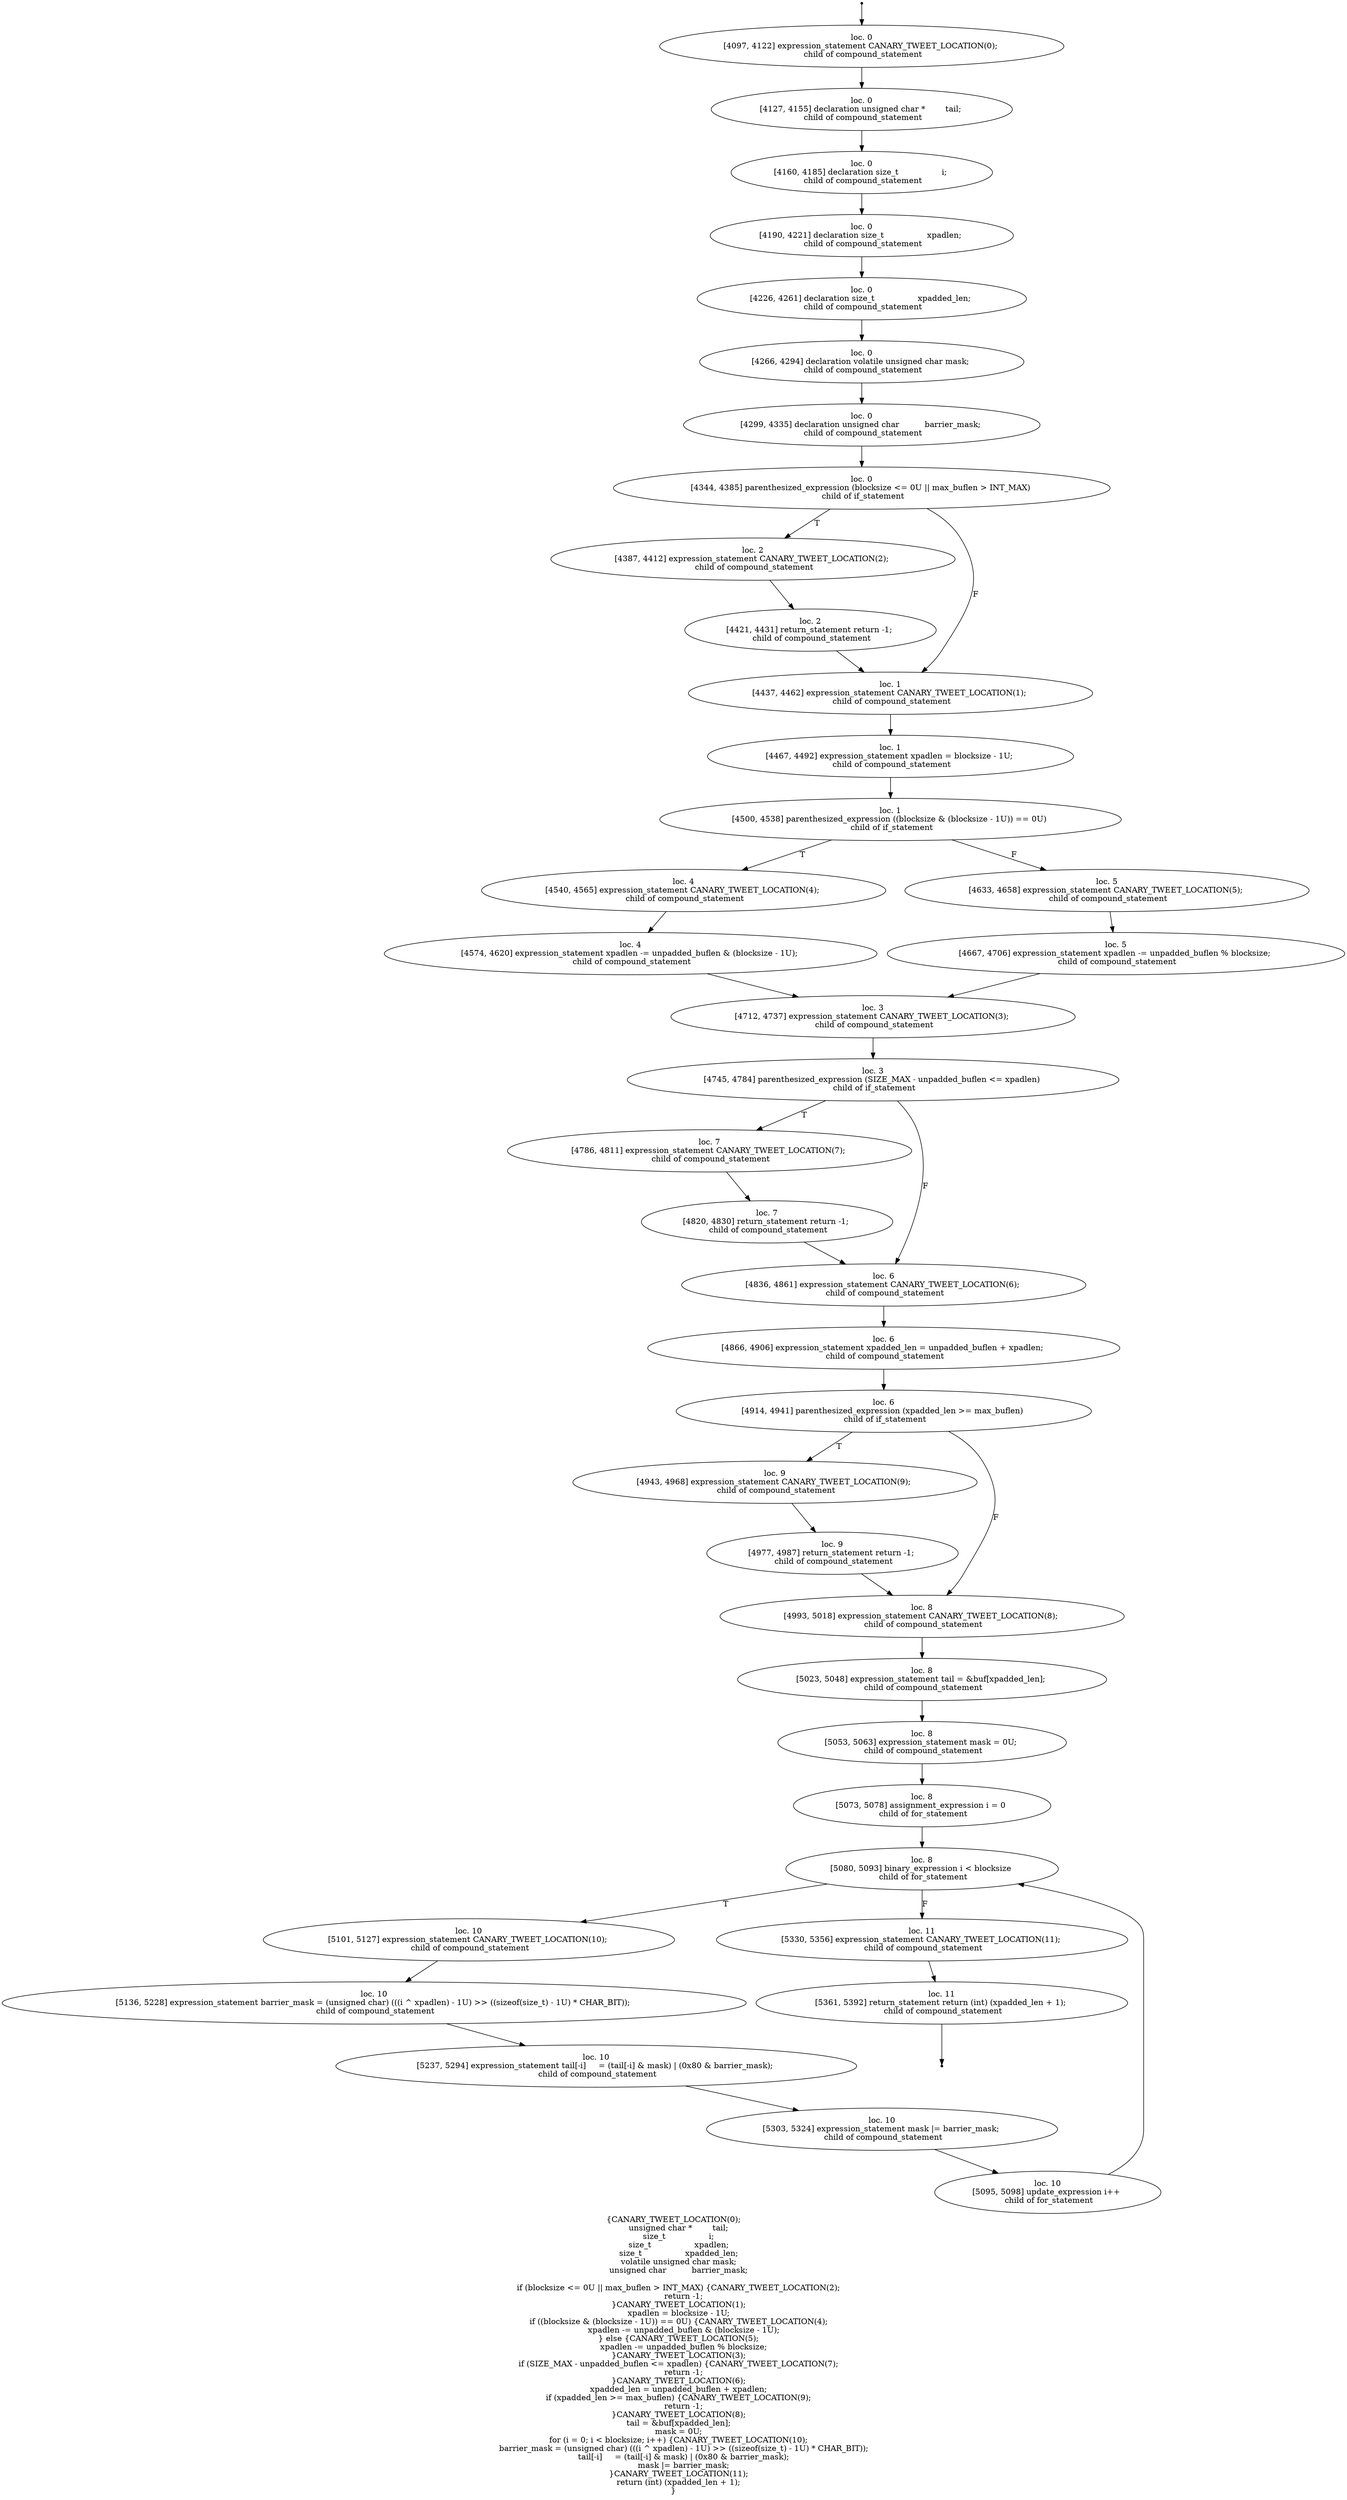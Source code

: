 digraph hydro_pad_7 {
	initial [shape=point]
	initial -> "loc. 0
[4097, 4122] expression_statement CANARY_TWEET_LOCATION(0); 
 child of compound_statement"
	final [shape=point]
	"loc. 11
[5361, 5392] return_statement return (int) (xpadded_len + 1); 
 child of compound_statement" -> final
	"loc. 0
[4097, 4122] expression_statement CANARY_TWEET_LOCATION(0); 
 child of compound_statement"
	"loc. 0
[4097, 4122] expression_statement CANARY_TWEET_LOCATION(0); 
 child of compound_statement" -> "loc. 0
[4127, 4155] declaration unsigned char *        tail; 
 child of compound_statement"
	"loc. 0
[4127, 4155] declaration unsigned char *        tail; 
 child of compound_statement"
	"loc. 0
[4127, 4155] declaration unsigned char *        tail; 
 child of compound_statement" -> "loc. 0
[4160, 4185] declaration size_t                 i; 
 child of compound_statement"
	"loc. 0
[4160, 4185] declaration size_t                 i; 
 child of compound_statement"
	"loc. 0
[4160, 4185] declaration size_t                 i; 
 child of compound_statement" -> "loc. 0
[4190, 4221] declaration size_t                 xpadlen; 
 child of compound_statement"
	"loc. 0
[4190, 4221] declaration size_t                 xpadlen; 
 child of compound_statement"
	"loc. 0
[4190, 4221] declaration size_t                 xpadlen; 
 child of compound_statement" -> "loc. 0
[4226, 4261] declaration size_t                 xpadded_len; 
 child of compound_statement"
	"loc. 0
[4226, 4261] declaration size_t                 xpadded_len; 
 child of compound_statement"
	"loc. 0
[4226, 4261] declaration size_t                 xpadded_len; 
 child of compound_statement" -> "loc. 0
[4266, 4294] declaration volatile unsigned char mask; 
 child of compound_statement"
	"loc. 0
[4266, 4294] declaration volatile unsigned char mask; 
 child of compound_statement"
	"loc. 0
[4266, 4294] declaration volatile unsigned char mask; 
 child of compound_statement" -> "loc. 0
[4299, 4335] declaration unsigned char          barrier_mask; 
 child of compound_statement"
	"loc. 0
[4299, 4335] declaration unsigned char          barrier_mask; 
 child of compound_statement"
	"loc. 0
[4299, 4335] declaration unsigned char          barrier_mask; 
 child of compound_statement" -> "loc. 0
[4344, 4385] parenthesized_expression (blocksize <= 0U || max_buflen > INT_MAX) 
 child of if_statement"
	"loc. 0
[4344, 4385] parenthesized_expression (blocksize <= 0U || max_buflen > INT_MAX) 
 child of if_statement"
	"loc. 0
[4344, 4385] parenthesized_expression (blocksize <= 0U || max_buflen > INT_MAX) 
 child of if_statement" -> "loc. 2
[4387, 4412] expression_statement CANARY_TWEET_LOCATION(2); 
 child of compound_statement" [label=T]
	"loc. 0
[4344, 4385] parenthesized_expression (blocksize <= 0U || max_buflen > INT_MAX) 
 child of if_statement" -> "loc. 1
[4437, 4462] expression_statement CANARY_TWEET_LOCATION(1); 
 child of compound_statement" [label=F]
	"loc. 2
[4387, 4412] expression_statement CANARY_TWEET_LOCATION(2); 
 child of compound_statement"
	"loc. 2
[4387, 4412] expression_statement CANARY_TWEET_LOCATION(2); 
 child of compound_statement" -> "loc. 2
[4421, 4431] return_statement return -1; 
 child of compound_statement"
	"loc. 1
[4437, 4462] expression_statement CANARY_TWEET_LOCATION(1); 
 child of compound_statement"
	"loc. 1
[4437, 4462] expression_statement CANARY_TWEET_LOCATION(1); 
 child of compound_statement" -> "loc. 1
[4467, 4492] expression_statement xpadlen = blocksize - 1U; 
 child of compound_statement"
	"loc. 2
[4421, 4431] return_statement return -1; 
 child of compound_statement"
	"loc. 2
[4421, 4431] return_statement return -1; 
 child of compound_statement" -> "loc. 1
[4437, 4462] expression_statement CANARY_TWEET_LOCATION(1); 
 child of compound_statement"
	"loc. 1
[4467, 4492] expression_statement xpadlen = blocksize - 1U; 
 child of compound_statement"
	"loc. 1
[4467, 4492] expression_statement xpadlen = blocksize - 1U; 
 child of compound_statement" -> "loc. 1
[4500, 4538] parenthesized_expression ((blocksize & (blocksize - 1U)) == 0U) 
 child of if_statement"
	"loc. 1
[4500, 4538] parenthesized_expression ((blocksize & (blocksize - 1U)) == 0U) 
 child of if_statement"
	"loc. 1
[4500, 4538] parenthesized_expression ((blocksize & (blocksize - 1U)) == 0U) 
 child of if_statement" -> "loc. 4
[4540, 4565] expression_statement CANARY_TWEET_LOCATION(4); 
 child of compound_statement" [label=T]
	"loc. 1
[4500, 4538] parenthesized_expression ((blocksize & (blocksize - 1U)) == 0U) 
 child of if_statement" -> "loc. 5
[4633, 4658] expression_statement CANARY_TWEET_LOCATION(5); 
 child of compound_statement" [label=F]
	"loc. 4
[4540, 4565] expression_statement CANARY_TWEET_LOCATION(4); 
 child of compound_statement"
	"loc. 4
[4540, 4565] expression_statement CANARY_TWEET_LOCATION(4); 
 child of compound_statement" -> "loc. 4
[4574, 4620] expression_statement xpadlen -= unpadded_buflen & (blocksize - 1U); 
 child of compound_statement"
	"loc. 5
[4633, 4658] expression_statement CANARY_TWEET_LOCATION(5); 
 child of compound_statement"
	"loc. 5
[4633, 4658] expression_statement CANARY_TWEET_LOCATION(5); 
 child of compound_statement" -> "loc. 5
[4667, 4706] expression_statement xpadlen -= unpadded_buflen % blocksize; 
 child of compound_statement"
	"loc. 4
[4574, 4620] expression_statement xpadlen -= unpadded_buflen & (blocksize - 1U); 
 child of compound_statement"
	"loc. 4
[4574, 4620] expression_statement xpadlen -= unpadded_buflen & (blocksize - 1U); 
 child of compound_statement" -> "loc. 3
[4712, 4737] expression_statement CANARY_TWEET_LOCATION(3); 
 child of compound_statement"
	"loc. 3
[4712, 4737] expression_statement CANARY_TWEET_LOCATION(3); 
 child of compound_statement"
	"loc. 3
[4712, 4737] expression_statement CANARY_TWEET_LOCATION(3); 
 child of compound_statement" -> "loc. 3
[4745, 4784] parenthesized_expression (SIZE_MAX - unpadded_buflen <= xpadlen) 
 child of if_statement"
	"loc. 3
[4745, 4784] parenthesized_expression (SIZE_MAX - unpadded_buflen <= xpadlen) 
 child of if_statement"
	"loc. 3
[4745, 4784] parenthesized_expression (SIZE_MAX - unpadded_buflen <= xpadlen) 
 child of if_statement" -> "loc. 7
[4786, 4811] expression_statement CANARY_TWEET_LOCATION(7); 
 child of compound_statement" [label=T]
	"loc. 3
[4745, 4784] parenthesized_expression (SIZE_MAX - unpadded_buflen <= xpadlen) 
 child of if_statement" -> "loc. 6
[4836, 4861] expression_statement CANARY_TWEET_LOCATION(6); 
 child of compound_statement" [label=F]
	"loc. 5
[4667, 4706] expression_statement xpadlen -= unpadded_buflen % blocksize; 
 child of compound_statement"
	"loc. 5
[4667, 4706] expression_statement xpadlen -= unpadded_buflen % blocksize; 
 child of compound_statement" -> "loc. 3
[4712, 4737] expression_statement CANARY_TWEET_LOCATION(3); 
 child of compound_statement"
	"loc. 7
[4786, 4811] expression_statement CANARY_TWEET_LOCATION(7); 
 child of compound_statement"
	"loc. 7
[4786, 4811] expression_statement CANARY_TWEET_LOCATION(7); 
 child of compound_statement" -> "loc. 7
[4820, 4830] return_statement return -1; 
 child of compound_statement"
	"loc. 6
[4836, 4861] expression_statement CANARY_TWEET_LOCATION(6); 
 child of compound_statement"
	"loc. 6
[4836, 4861] expression_statement CANARY_TWEET_LOCATION(6); 
 child of compound_statement" -> "loc. 6
[4866, 4906] expression_statement xpadded_len = unpadded_buflen + xpadlen; 
 child of compound_statement"
	"loc. 7
[4820, 4830] return_statement return -1; 
 child of compound_statement"
	"loc. 7
[4820, 4830] return_statement return -1; 
 child of compound_statement" -> "loc. 6
[4836, 4861] expression_statement CANARY_TWEET_LOCATION(6); 
 child of compound_statement"
	"loc. 6
[4866, 4906] expression_statement xpadded_len = unpadded_buflen + xpadlen; 
 child of compound_statement"
	"loc. 6
[4866, 4906] expression_statement xpadded_len = unpadded_buflen + xpadlen; 
 child of compound_statement" -> "loc. 6
[4914, 4941] parenthesized_expression (xpadded_len >= max_buflen) 
 child of if_statement"
	"loc. 6
[4914, 4941] parenthesized_expression (xpadded_len >= max_buflen) 
 child of if_statement"
	"loc. 6
[4914, 4941] parenthesized_expression (xpadded_len >= max_buflen) 
 child of if_statement" -> "loc. 9
[4943, 4968] expression_statement CANARY_TWEET_LOCATION(9); 
 child of compound_statement" [label=T]
	"loc. 6
[4914, 4941] parenthesized_expression (xpadded_len >= max_buflen) 
 child of if_statement" -> "loc. 8
[4993, 5018] expression_statement CANARY_TWEET_LOCATION(8); 
 child of compound_statement" [label=F]
	"loc. 9
[4943, 4968] expression_statement CANARY_TWEET_LOCATION(9); 
 child of compound_statement"
	"loc. 9
[4943, 4968] expression_statement CANARY_TWEET_LOCATION(9); 
 child of compound_statement" -> "loc. 9
[4977, 4987] return_statement return -1; 
 child of compound_statement"
	"loc. 8
[4993, 5018] expression_statement CANARY_TWEET_LOCATION(8); 
 child of compound_statement"
	"loc. 8
[4993, 5018] expression_statement CANARY_TWEET_LOCATION(8); 
 child of compound_statement" -> "loc. 8
[5023, 5048] expression_statement tail = &buf[xpadded_len]; 
 child of compound_statement"
	"loc. 9
[4977, 4987] return_statement return -1; 
 child of compound_statement"
	"loc. 9
[4977, 4987] return_statement return -1; 
 child of compound_statement" -> "loc. 8
[4993, 5018] expression_statement CANARY_TWEET_LOCATION(8); 
 child of compound_statement"
	"loc. 8
[5023, 5048] expression_statement tail = &buf[xpadded_len]; 
 child of compound_statement"
	"loc. 8
[5023, 5048] expression_statement tail = &buf[xpadded_len]; 
 child of compound_statement" -> "loc. 8
[5053, 5063] expression_statement mask = 0U; 
 child of compound_statement"
	"loc. 8
[5053, 5063] expression_statement mask = 0U; 
 child of compound_statement"
	"loc. 8
[5053, 5063] expression_statement mask = 0U; 
 child of compound_statement" -> "loc. 8
[5073, 5078] assignment_expression i = 0 
 child of for_statement"
	"loc. 8
[5073, 5078] assignment_expression i = 0 
 child of for_statement"
	"loc. 8
[5073, 5078] assignment_expression i = 0 
 child of for_statement" -> "loc. 8
[5080, 5093] binary_expression i < blocksize 
 child of for_statement"
	"loc. 8
[5080, 5093] binary_expression i < blocksize 
 child of for_statement"
	"loc. 8
[5080, 5093] binary_expression i < blocksize 
 child of for_statement" -> "loc. 10
[5101, 5127] expression_statement CANARY_TWEET_LOCATION(10); 
 child of compound_statement" [label=T]
	"loc. 8
[5080, 5093] binary_expression i < blocksize 
 child of for_statement" -> "loc. 11
[5330, 5356] expression_statement CANARY_TWEET_LOCATION(11); 
 child of compound_statement" [label=F]
	"loc. 10
[5101, 5127] expression_statement CANARY_TWEET_LOCATION(10); 
 child of compound_statement"
	"loc. 10
[5101, 5127] expression_statement CANARY_TWEET_LOCATION(10); 
 child of compound_statement" -> "loc. 10
[5136, 5228] expression_statement barrier_mask = (unsigned char) (((i ^ xpadlen) - 1U) >> ((sizeof(size_t) - 1U) * CHAR_BIT)); 
 child of compound_statement"
	"loc. 11
[5330, 5356] expression_statement CANARY_TWEET_LOCATION(11); 
 child of compound_statement"
	"loc. 11
[5330, 5356] expression_statement CANARY_TWEET_LOCATION(11); 
 child of compound_statement" -> "loc. 11
[5361, 5392] return_statement return (int) (xpadded_len + 1); 
 child of compound_statement"
	"loc. 10
[5095, 5098] update_expression i++ 
 child of for_statement"
	"loc. 10
[5095, 5098] update_expression i++ 
 child of for_statement" -> "loc. 8
[5080, 5093] binary_expression i < blocksize 
 child of for_statement"
	"loc. 10
[5136, 5228] expression_statement barrier_mask = (unsigned char) (((i ^ xpadlen) - 1U) >> ((sizeof(size_t) - 1U) * CHAR_BIT)); 
 child of compound_statement"
	"loc. 10
[5136, 5228] expression_statement barrier_mask = (unsigned char) (((i ^ xpadlen) - 1U) >> ((sizeof(size_t) - 1U) * CHAR_BIT)); 
 child of compound_statement" -> "loc. 10
[5237, 5294] expression_statement tail[-i]     = (tail[-i] & mask) | (0x80 & barrier_mask); 
 child of compound_statement"
	"loc. 10
[5237, 5294] expression_statement tail[-i]     = (tail[-i] & mask) | (0x80 & barrier_mask); 
 child of compound_statement"
	"loc. 10
[5237, 5294] expression_statement tail[-i]     = (tail[-i] & mask) | (0x80 & barrier_mask); 
 child of compound_statement" -> "loc. 10
[5303, 5324] expression_statement mask |= barrier_mask; 
 child of compound_statement"
	"loc. 10
[5303, 5324] expression_statement mask |= barrier_mask; 
 child of compound_statement"
	"loc. 10
[5303, 5324] expression_statement mask |= barrier_mask; 
 child of compound_statement" -> "loc. 10
[5095, 5098] update_expression i++ 
 child of for_statement"
	"loc. 11
[5361, 5392] return_statement return (int) (xpadded_len + 1); 
 child of compound_statement"
	label="{CANARY_TWEET_LOCATION(0);
    unsigned char *        tail;
    size_t                 i;
    size_t                 xpadlen;
    size_t                 xpadded_len;
    volatile unsigned char mask;
    unsigned char          barrier_mask;

    if (blocksize <= 0U || max_buflen > INT_MAX) {CANARY_TWEET_LOCATION(2);
        return -1;
    }CANARY_TWEET_LOCATION(1);
    xpadlen = blocksize - 1U;
    if ((blocksize & (blocksize - 1U)) == 0U) {CANARY_TWEET_LOCATION(4);
        xpadlen -= unpadded_buflen & (blocksize - 1U);
    } else {CANARY_TWEET_LOCATION(5);
        xpadlen -= unpadded_buflen % blocksize;
    }CANARY_TWEET_LOCATION(3);
    if (SIZE_MAX - unpadded_buflen <= xpadlen) {CANARY_TWEET_LOCATION(7);
        return -1;
    }CANARY_TWEET_LOCATION(6);
    xpadded_len = unpadded_buflen + xpadlen;
    if (xpadded_len >= max_buflen) {CANARY_TWEET_LOCATION(9);
        return -1;
    }CANARY_TWEET_LOCATION(8);
    tail = &buf[xpadded_len];
    mask = 0U;
    for (i = 0; i < blocksize; i++) {CANARY_TWEET_LOCATION(10);
        barrier_mask = (unsigned char) (((i ^ xpadlen) - 1U) >> ((sizeof(size_t) - 1U) * CHAR_BIT));
        tail[-i]     = (tail[-i] & mask) | (0x80 & barrier_mask);
        mask |= barrier_mask;
    }CANARY_TWEET_LOCATION(11);
    return (int) (xpadded_len + 1);
}"
}
